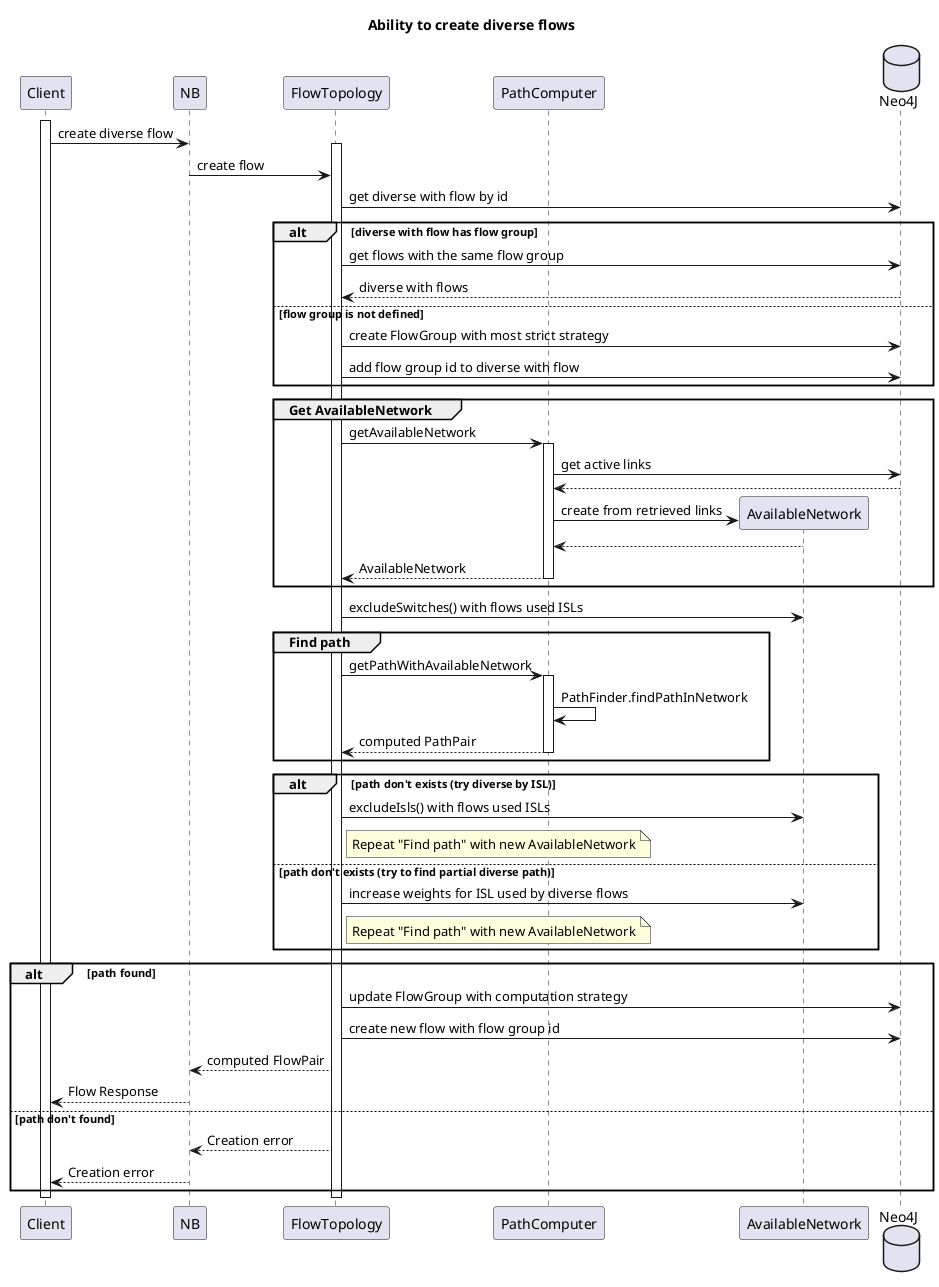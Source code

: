 @startuml
title Ability to create diverse flows

participant Client
participant NB
participant FlowTopology as Storm
participant "PathComputer" as Computer
participant "AvailableNetwork" as Network
database "Neo4J" as DB

activate Client
Client -> NB: create diverse flow
activate Storm
NB -> Storm: create flow
Storm -> DB: get diverse with flow by id

alt diverse with flow has flow group
    Storm -> DB: get flows with the same flow group
    DB --> Storm: diverse with flows

else flow group is not defined
   Storm -> DB: create FlowGroup with most strict strategy
   Storm -> DB: add flow group id to diverse with flow
end

group Get AvailableNetwork
    Storm -> Computer: getAvailableNetwork
    activate Computer
    Computer -> DB: get active links
    DB --> Computer
    create Network
    Computer -> Network: create from retrieved links
    Network --> Computer
    Computer --> Storm: AvailableNetwork
    deactivate Computer
end

Storm -> Network: excludeSwitches() with flows used ISLs

group Find path
    Storm -> Computer: getPathWithAvailableNetwork
    activate Computer
    Computer -> Computer: PathFinder.findPathInNetwork
    Computer --> Storm: computed PathPair
    deactivate Computer
end

alt path don't exists (try diverse by ISL)
    Storm -> Network: excludeIsls() with flows used ISLs
    note right of Storm
        Repeat "Find path" with new AvailableNetwork
    end note

else path don't exists (try to find partial diverse path)
    Storm -> Network: increase weights for ISL used by diverse flows
    note right of Storm
        Repeat "Find path" with new AvailableNetwork
    end note
end

alt path found
    Storm -> DB: update FlowGroup with computation strategy
    Storm -> DB: create new flow with flow group id
    Storm --> NB: computed FlowPair
    NB --> Client: Flow Response

else path don't found
   Storm --> NB: Creation error
   NB --> Client: Creation error
end

deactivate Storm
deactivate Client

@enduml
